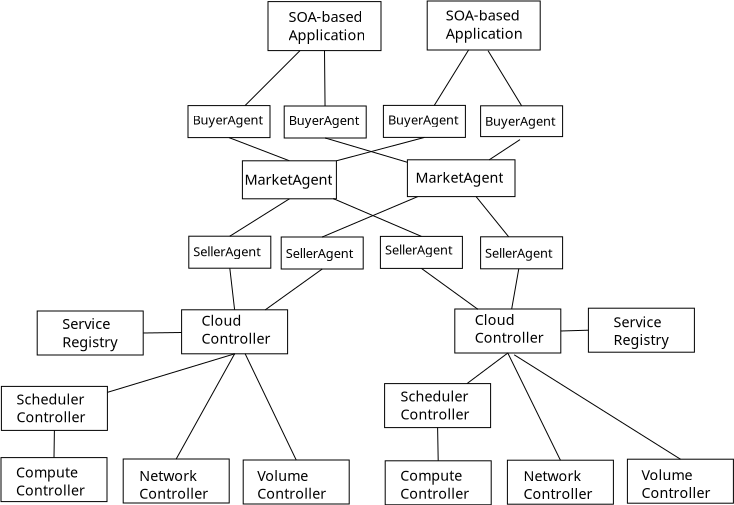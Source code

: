 <?xml version="1.0" encoding="UTF-8"?>
<dia:diagram xmlns:dia="http://www.lysator.liu.se/~alla/dia/">
  <dia:layer name="Background" visible="true" active="true">
    <dia:object type="Standard - Box" version="0" id="O0">
      <dia:attribute name="obj_pos">
        <dia:point val="1.9,24.85"/>
      </dia:attribute>
      <dia:attribute name="obj_bb">
        <dia:rectangle val="1.9,24.85;7.2,27.05"/>
      </dia:attribute>
      <dia:attribute name="elem_corner">
        <dia:point val="1.9,24.85"/>
      </dia:attribute>
      <dia:attribute name="elem_width">
        <dia:real val="5.3"/>
      </dia:attribute>
      <dia:attribute name="elem_height">
        <dia:real val="2.2"/>
      </dia:attribute>
      <dia:attribute name="border_width">
        <dia:real val="0"/>
      </dia:attribute>
      <dia:attribute name="show_background">
        <dia:boolean val="true"/>
      </dia:attribute>
    </dia:object>
    <dia:object type="Standard - Text" version="1" id="O1">
      <dia:attribute name="obj_pos">
        <dia:point val="2.65,25.85"/>
      </dia:attribute>
      <dia:attribute name="obj_bb">
        <dia:rectangle val="2.65,25.188;6.17,26.912"/>
      </dia:attribute>
      <dia:attribute name="text">
        <dia:composite type="text">
          <dia:attribute name="string">
            <dia:string>#Compute
Controller#</dia:string>
          </dia:attribute>
          <dia:attribute name="font">
            <dia:font family="sans" style="0" name="Helvetica"/>
          </dia:attribute>
          <dia:attribute name="height">
            <dia:real val="0.892"/>
          </dia:attribute>
          <dia:attribute name="pos">
            <dia:point val="2.65,25.85"/>
          </dia:attribute>
          <dia:attribute name="color">
            <dia:color val="#000000"/>
          </dia:attribute>
          <dia:attribute name="alignment">
            <dia:enum val="0"/>
          </dia:attribute>
        </dia:composite>
      </dia:attribute>
      <dia:attribute name="valign">
        <dia:enum val="3"/>
      </dia:attribute>
    </dia:object>
    <dia:object type="Standard - Box" version="0" id="O2">
      <dia:attribute name="obj_pos">
        <dia:point val="8.01,24.92"/>
      </dia:attribute>
      <dia:attribute name="obj_bb">
        <dia:rectangle val="8.01,24.92;13.31,27.12"/>
      </dia:attribute>
      <dia:attribute name="elem_corner">
        <dia:point val="8.01,24.92"/>
      </dia:attribute>
      <dia:attribute name="elem_width">
        <dia:real val="5.3"/>
      </dia:attribute>
      <dia:attribute name="elem_height">
        <dia:real val="2.2"/>
      </dia:attribute>
      <dia:attribute name="border_width">
        <dia:real val="0"/>
      </dia:attribute>
      <dia:attribute name="show_background">
        <dia:boolean val="true"/>
      </dia:attribute>
    </dia:object>
    <dia:object type="Standard - Text" version="1" id="O3">
      <dia:attribute name="obj_pos">
        <dia:point val="8.81,26.02"/>
      </dia:attribute>
      <dia:attribute name="obj_bb">
        <dia:rectangle val="8.81,25.358;12.33,27.082"/>
      </dia:attribute>
      <dia:attribute name="text">
        <dia:composite type="text">
          <dia:attribute name="string">
            <dia:string>#Network
Controller#</dia:string>
          </dia:attribute>
          <dia:attribute name="font">
            <dia:font family="sans" style="0" name="Helvetica"/>
          </dia:attribute>
          <dia:attribute name="height">
            <dia:real val="0.892"/>
          </dia:attribute>
          <dia:attribute name="pos">
            <dia:point val="8.81,26.02"/>
          </dia:attribute>
          <dia:attribute name="color">
            <dia:color val="#000000"/>
          </dia:attribute>
          <dia:attribute name="alignment">
            <dia:enum val="0"/>
          </dia:attribute>
        </dia:composite>
      </dia:attribute>
      <dia:attribute name="valign">
        <dia:enum val="3"/>
      </dia:attribute>
    </dia:object>
    <dia:object type="Standard - Box" version="0" id="O4">
      <dia:attribute name="obj_pos">
        <dia:point val="14.01,24.97"/>
      </dia:attribute>
      <dia:attribute name="obj_bb">
        <dia:rectangle val="14.01,24.97;19.31,27.17"/>
      </dia:attribute>
      <dia:attribute name="elem_corner">
        <dia:point val="14.01,24.97"/>
      </dia:attribute>
      <dia:attribute name="elem_width">
        <dia:real val="5.3"/>
      </dia:attribute>
      <dia:attribute name="elem_height">
        <dia:real val="2.2"/>
      </dia:attribute>
      <dia:attribute name="border_width">
        <dia:real val="0"/>
      </dia:attribute>
      <dia:attribute name="show_background">
        <dia:boolean val="true"/>
      </dia:attribute>
    </dia:object>
    <dia:object type="Standard - Text" version="1" id="O5">
      <dia:attribute name="obj_pos">
        <dia:point val="14.71,26.02"/>
      </dia:attribute>
      <dia:attribute name="obj_bb">
        <dia:rectangle val="14.71,25.358;18.23,27.082"/>
      </dia:attribute>
      <dia:attribute name="text">
        <dia:composite type="text">
          <dia:attribute name="string">
            <dia:string>#Volume
Controller#</dia:string>
          </dia:attribute>
          <dia:attribute name="font">
            <dia:font family="sans" style="0" name="Helvetica"/>
          </dia:attribute>
          <dia:attribute name="height">
            <dia:real val="0.892"/>
          </dia:attribute>
          <dia:attribute name="pos">
            <dia:point val="14.71,26.02"/>
          </dia:attribute>
          <dia:attribute name="color">
            <dia:color val="#000000"/>
          </dia:attribute>
          <dia:attribute name="alignment">
            <dia:enum val="0"/>
          </dia:attribute>
        </dia:composite>
      </dia:attribute>
      <dia:attribute name="valign">
        <dia:enum val="3"/>
      </dia:attribute>
    </dia:object>
    <dia:object type="Standard - Box" version="0" id="O6">
      <dia:attribute name="obj_pos">
        <dia:point val="1.92,21.29"/>
      </dia:attribute>
      <dia:attribute name="obj_bb">
        <dia:rectangle val="1.92,21.29;7.22,23.49"/>
      </dia:attribute>
      <dia:attribute name="elem_corner">
        <dia:point val="1.92,21.29"/>
      </dia:attribute>
      <dia:attribute name="elem_width">
        <dia:real val="5.3"/>
      </dia:attribute>
      <dia:attribute name="elem_height">
        <dia:real val="2.2"/>
      </dia:attribute>
      <dia:attribute name="border_width">
        <dia:real val="0"/>
      </dia:attribute>
      <dia:attribute name="show_background">
        <dia:boolean val="true"/>
      </dia:attribute>
    </dia:object>
    <dia:object type="Standard - Text" version="1" id="O7">
      <dia:attribute name="obj_pos">
        <dia:point val="2.67,22.19"/>
      </dia:attribute>
      <dia:attribute name="obj_bb">
        <dia:rectangle val="2.67,21.527;6.25,23.252"/>
      </dia:attribute>
      <dia:attribute name="text">
        <dia:composite type="text">
          <dia:attribute name="string">
            <dia:string>#Scheduler
Controller#</dia:string>
          </dia:attribute>
          <dia:attribute name="font">
            <dia:font family="sans" style="0" name="Helvetica"/>
          </dia:attribute>
          <dia:attribute name="height">
            <dia:real val="0.892"/>
          </dia:attribute>
          <dia:attribute name="pos">
            <dia:point val="2.67,22.19"/>
          </dia:attribute>
          <dia:attribute name="color">
            <dia:color val="#000000"/>
          </dia:attribute>
          <dia:attribute name="alignment">
            <dia:enum val="0"/>
          </dia:attribute>
        </dia:composite>
      </dia:attribute>
      <dia:attribute name="valign">
        <dia:enum val="3"/>
      </dia:attribute>
    </dia:object>
    <dia:object type="Standard - Box" version="0" id="O8">
      <dia:attribute name="obj_pos">
        <dia:point val="10.93,17.46"/>
      </dia:attribute>
      <dia:attribute name="obj_bb">
        <dia:rectangle val="10.93,17.46;16.23,19.66"/>
      </dia:attribute>
      <dia:attribute name="elem_corner">
        <dia:point val="10.93,17.46"/>
      </dia:attribute>
      <dia:attribute name="elem_width">
        <dia:real val="5.3"/>
      </dia:attribute>
      <dia:attribute name="elem_height">
        <dia:real val="2.2"/>
      </dia:attribute>
      <dia:attribute name="border_width">
        <dia:real val="0"/>
      </dia:attribute>
      <dia:attribute name="show_background">
        <dia:boolean val="true"/>
      </dia:attribute>
    </dia:object>
    <dia:object type="Standard - Text" version="1" id="O9">
      <dia:attribute name="obj_pos">
        <dia:point val="11.93,18.26"/>
      </dia:attribute>
      <dia:attribute name="obj_bb">
        <dia:rectangle val="11.93,17.598;15.45,19.322"/>
      </dia:attribute>
      <dia:attribute name="text">
        <dia:composite type="text">
          <dia:attribute name="string">
            <dia:string>#Cloud
Controller#</dia:string>
          </dia:attribute>
          <dia:attribute name="font">
            <dia:font family="sans" style="0" name="Helvetica"/>
          </dia:attribute>
          <dia:attribute name="height">
            <dia:real val="0.892"/>
          </dia:attribute>
          <dia:attribute name="pos">
            <dia:point val="11.93,18.26"/>
          </dia:attribute>
          <dia:attribute name="color">
            <dia:color val="#000000"/>
          </dia:attribute>
          <dia:attribute name="alignment">
            <dia:enum val="0"/>
          </dia:attribute>
        </dia:composite>
      </dia:attribute>
      <dia:attribute name="valign">
        <dia:enum val="3"/>
      </dia:attribute>
    </dia:object>
    <dia:object type="Standard - Line" version="0" id="O10">
      <dia:attribute name="obj_pos">
        <dia:point val="4.57,23.49"/>
      </dia:attribute>
      <dia:attribute name="obj_bb">
        <dia:rectangle val="4.55,23.49;4.57,24.85"/>
      </dia:attribute>
      <dia:attribute name="conn_endpoints">
        <dia:point val="4.57,23.49"/>
        <dia:point val="4.55,24.85"/>
      </dia:attribute>
      <dia:attribute name="numcp">
        <dia:int val="1"/>
      </dia:attribute>
      <dia:attribute name="line_width">
        <dia:real val="0"/>
      </dia:attribute>
      <dia:connections>
        <dia:connection handle="0" to="O6" connection="6"/>
        <dia:connection handle="1" to="O0" connection="1"/>
      </dia:connections>
    </dia:object>
    <dia:object type="Standard - Line" version="0" id="O11">
      <dia:attribute name="obj_pos">
        <dia:point val="7.22,21.587"/>
      </dia:attribute>
      <dia:attribute name="obj_bb">
        <dia:rectangle val="7.22,19.66;13.58,21.587"/>
      </dia:attribute>
      <dia:attribute name="conn_endpoints">
        <dia:point val="7.22,21.587"/>
        <dia:point val="13.58,19.66"/>
      </dia:attribute>
      <dia:attribute name="numcp">
        <dia:int val="1"/>
      </dia:attribute>
      <dia:attribute name="line_width">
        <dia:real val="0"/>
      </dia:attribute>
      <dia:connections>
        <dia:connection handle="0" to="O6" connection="8"/>
        <dia:connection handle="1" to="O8" connection="6"/>
      </dia:connections>
    </dia:object>
    <dia:object type="Standard - Box" version="0" id="O12">
      <dia:attribute name="obj_pos">
        <dia:point val="3.71,17.52"/>
      </dia:attribute>
      <dia:attribute name="obj_bb">
        <dia:rectangle val="3.71,17.52;9.01,19.72"/>
      </dia:attribute>
      <dia:attribute name="elem_corner">
        <dia:point val="3.71,17.52"/>
      </dia:attribute>
      <dia:attribute name="elem_width">
        <dia:real val="5.3"/>
      </dia:attribute>
      <dia:attribute name="elem_height">
        <dia:real val="2.2"/>
      </dia:attribute>
      <dia:attribute name="border_width">
        <dia:real val="0"/>
      </dia:attribute>
      <dia:attribute name="show_background">
        <dia:boolean val="true"/>
      </dia:attribute>
    </dia:object>
    <dia:object type="Standard - Text" version="1" id="O13">
      <dia:attribute name="obj_pos">
        <dia:point val="4.96,18.42"/>
      </dia:attribute>
      <dia:attribute name="obj_bb">
        <dia:rectangle val="4.96,17.745;7.925,19.498"/>
      </dia:attribute>
      <dia:attribute name="text">
        <dia:composite type="text">
          <dia:attribute name="string">
            <dia:string>#Service
Registry#</dia:string>
          </dia:attribute>
          <dia:attribute name="font">
            <dia:font family="sans" style="0" name="Helvetica"/>
          </dia:attribute>
          <dia:attribute name="height">
            <dia:real val="0.906"/>
          </dia:attribute>
          <dia:attribute name="pos">
            <dia:point val="4.96,18.42"/>
          </dia:attribute>
          <dia:attribute name="color">
            <dia:color val="#000000"/>
          </dia:attribute>
          <dia:attribute name="alignment">
            <dia:enum val="0"/>
          </dia:attribute>
        </dia:composite>
      </dia:attribute>
      <dia:attribute name="valign">
        <dia:enum val="3"/>
      </dia:attribute>
    </dia:object>
    <dia:object type="Standard - Line" version="0" id="O14">
      <dia:attribute name="obj_pos">
        <dia:point val="10.66,24.92"/>
      </dia:attribute>
      <dia:attribute name="obj_bb">
        <dia:rectangle val="10.66,19.66;13.58,24.92"/>
      </dia:attribute>
      <dia:attribute name="conn_endpoints">
        <dia:point val="10.66,24.92"/>
        <dia:point val="13.58,19.66"/>
      </dia:attribute>
      <dia:attribute name="numcp">
        <dia:int val="1"/>
      </dia:attribute>
      <dia:attribute name="line_width">
        <dia:real val="0"/>
      </dia:attribute>
      <dia:connections>
        <dia:connection handle="0" to="O2" connection="1"/>
        <dia:connection handle="1" to="O8" connection="6"/>
      </dia:connections>
    </dia:object>
    <dia:object type="Standard - Line" version="0" id="O15">
      <dia:attribute name="obj_pos">
        <dia:point val="16.66,24.97"/>
      </dia:attribute>
      <dia:attribute name="obj_bb">
        <dia:rectangle val="14.108,19.659;16.66,24.97"/>
      </dia:attribute>
      <dia:attribute name="conn_endpoints">
        <dia:point val="16.66,24.97"/>
        <dia:point val="14.108,19.659"/>
      </dia:attribute>
      <dia:attribute name="numcp">
        <dia:int val="1"/>
      </dia:attribute>
      <dia:attribute name="line_width">
        <dia:real val="0"/>
      </dia:attribute>
      <dia:connections>
        <dia:connection handle="0" to="O4" connection="1"/>
        <dia:connection handle="1" to="O8" connection="8"/>
      </dia:connections>
    </dia:object>
    <dia:object type="Standard - Box" version="0" id="O16">
      <dia:attribute name="obj_pos">
        <dia:point val="21.11,25.01"/>
      </dia:attribute>
      <dia:attribute name="obj_bb">
        <dia:rectangle val="21.11,25.01;26.41,27.21"/>
      </dia:attribute>
      <dia:attribute name="elem_corner">
        <dia:point val="21.11,25.01"/>
      </dia:attribute>
      <dia:attribute name="elem_width">
        <dia:real val="5.3"/>
      </dia:attribute>
      <dia:attribute name="elem_height">
        <dia:real val="2.2"/>
      </dia:attribute>
      <dia:attribute name="border_width">
        <dia:real val="0"/>
      </dia:attribute>
      <dia:attribute name="show_background">
        <dia:boolean val="true"/>
      </dia:attribute>
    </dia:object>
    <dia:object type="Standard - Text" version="1" id="O17">
      <dia:attribute name="obj_pos">
        <dia:point val="21.86,26.01"/>
      </dia:attribute>
      <dia:attribute name="obj_bb">
        <dia:rectangle val="21.86,25.348;25.38,27.072"/>
      </dia:attribute>
      <dia:attribute name="text">
        <dia:composite type="text">
          <dia:attribute name="string">
            <dia:string>#Compute
Controller#</dia:string>
          </dia:attribute>
          <dia:attribute name="font">
            <dia:font family="sans" style="0" name="Helvetica"/>
          </dia:attribute>
          <dia:attribute name="height">
            <dia:real val="0.892"/>
          </dia:attribute>
          <dia:attribute name="pos">
            <dia:point val="21.86,26.01"/>
          </dia:attribute>
          <dia:attribute name="color">
            <dia:color val="#000000"/>
          </dia:attribute>
          <dia:attribute name="alignment">
            <dia:enum val="0"/>
          </dia:attribute>
        </dia:composite>
      </dia:attribute>
      <dia:attribute name="valign">
        <dia:enum val="3"/>
      </dia:attribute>
    </dia:object>
    <dia:object type="Standard - Box" version="0" id="O18">
      <dia:attribute name="obj_pos">
        <dia:point val="27.22,24.98"/>
      </dia:attribute>
      <dia:attribute name="obj_bb">
        <dia:rectangle val="27.22,24.98;32.52,27.18"/>
      </dia:attribute>
      <dia:attribute name="elem_corner">
        <dia:point val="27.22,24.98"/>
      </dia:attribute>
      <dia:attribute name="elem_width">
        <dia:real val="5.3"/>
      </dia:attribute>
      <dia:attribute name="elem_height">
        <dia:real val="2.2"/>
      </dia:attribute>
      <dia:attribute name="border_width">
        <dia:real val="0"/>
      </dia:attribute>
      <dia:attribute name="show_background">
        <dia:boolean val="true"/>
      </dia:attribute>
    </dia:object>
    <dia:object type="Standard - Text" version="1" id="O19">
      <dia:attribute name="obj_pos">
        <dia:point val="28.02,26.03"/>
      </dia:attribute>
      <dia:attribute name="obj_bb">
        <dia:rectangle val="28.02,25.367;31.54,27.092"/>
      </dia:attribute>
      <dia:attribute name="text">
        <dia:composite type="text">
          <dia:attribute name="string">
            <dia:string>#Network
Controller#</dia:string>
          </dia:attribute>
          <dia:attribute name="font">
            <dia:font family="sans" style="0" name="Helvetica"/>
          </dia:attribute>
          <dia:attribute name="height">
            <dia:real val="0.892"/>
          </dia:attribute>
          <dia:attribute name="pos">
            <dia:point val="28.02,26.03"/>
          </dia:attribute>
          <dia:attribute name="color">
            <dia:color val="#000000"/>
          </dia:attribute>
          <dia:attribute name="alignment">
            <dia:enum val="0"/>
          </dia:attribute>
        </dia:composite>
      </dia:attribute>
      <dia:attribute name="valign">
        <dia:enum val="3"/>
      </dia:attribute>
    </dia:object>
    <dia:object type="Standard - Box" version="0" id="O20">
      <dia:attribute name="obj_pos">
        <dia:point val="33.22,24.93"/>
      </dia:attribute>
      <dia:attribute name="obj_bb">
        <dia:rectangle val="33.22,24.93;38.52,27.13"/>
      </dia:attribute>
      <dia:attribute name="elem_corner">
        <dia:point val="33.22,24.93"/>
      </dia:attribute>
      <dia:attribute name="elem_width">
        <dia:real val="5.3"/>
      </dia:attribute>
      <dia:attribute name="elem_height">
        <dia:real val="2.2"/>
      </dia:attribute>
      <dia:attribute name="border_width">
        <dia:real val="0"/>
      </dia:attribute>
      <dia:attribute name="show_background">
        <dia:boolean val="true"/>
      </dia:attribute>
    </dia:object>
    <dia:object type="Standard - Text" version="1" id="O21">
      <dia:attribute name="obj_pos">
        <dia:point val="33.92,25.98"/>
      </dia:attribute>
      <dia:attribute name="obj_bb">
        <dia:rectangle val="33.92,25.317;37.44,27.042"/>
      </dia:attribute>
      <dia:attribute name="text">
        <dia:composite type="text">
          <dia:attribute name="string">
            <dia:string>#Volume
Controller#</dia:string>
          </dia:attribute>
          <dia:attribute name="font">
            <dia:font family="sans" style="0" name="Helvetica"/>
          </dia:attribute>
          <dia:attribute name="height">
            <dia:real val="0.892"/>
          </dia:attribute>
          <dia:attribute name="pos">
            <dia:point val="33.92,25.98"/>
          </dia:attribute>
          <dia:attribute name="color">
            <dia:color val="#000000"/>
          </dia:attribute>
          <dia:attribute name="alignment">
            <dia:enum val="0"/>
          </dia:attribute>
        </dia:composite>
      </dia:attribute>
      <dia:attribute name="valign">
        <dia:enum val="3"/>
      </dia:attribute>
    </dia:object>
    <dia:object type="Standard - Box" version="0" id="O22">
      <dia:attribute name="obj_pos">
        <dia:point val="21.08,21.15"/>
      </dia:attribute>
      <dia:attribute name="obj_bb">
        <dia:rectangle val="21.08,21.15;26.38,23.35"/>
      </dia:attribute>
      <dia:attribute name="elem_corner">
        <dia:point val="21.08,21.15"/>
      </dia:attribute>
      <dia:attribute name="elem_width">
        <dia:real val="5.3"/>
      </dia:attribute>
      <dia:attribute name="elem_height">
        <dia:real val="2.2"/>
      </dia:attribute>
      <dia:attribute name="border_width">
        <dia:real val="0"/>
      </dia:attribute>
      <dia:attribute name="show_background">
        <dia:boolean val="true"/>
      </dia:attribute>
    </dia:object>
    <dia:object type="Standard - Text" version="1" id="O23">
      <dia:attribute name="obj_pos">
        <dia:point val="21.88,22.05"/>
      </dia:attribute>
      <dia:attribute name="obj_bb">
        <dia:rectangle val="21.88,21.387;25.46,23.112"/>
      </dia:attribute>
      <dia:attribute name="text">
        <dia:composite type="text">
          <dia:attribute name="string">
            <dia:string>#Scheduler
Controller#</dia:string>
          </dia:attribute>
          <dia:attribute name="font">
            <dia:font family="sans" style="0" name="Helvetica"/>
          </dia:attribute>
          <dia:attribute name="height">
            <dia:real val="0.892"/>
          </dia:attribute>
          <dia:attribute name="pos">
            <dia:point val="21.88,22.05"/>
          </dia:attribute>
          <dia:attribute name="color">
            <dia:color val="#000000"/>
          </dia:attribute>
          <dia:attribute name="alignment">
            <dia:enum val="0"/>
          </dia:attribute>
        </dia:composite>
      </dia:attribute>
      <dia:attribute name="valign">
        <dia:enum val="3"/>
      </dia:attribute>
    </dia:object>
    <dia:object type="Standard - Box" version="0" id="O24">
      <dia:attribute name="obj_pos">
        <dia:point val="24.59,17.42"/>
      </dia:attribute>
      <dia:attribute name="obj_bb">
        <dia:rectangle val="24.59,17.42;29.89,19.62"/>
      </dia:attribute>
      <dia:attribute name="elem_corner">
        <dia:point val="24.59,17.42"/>
      </dia:attribute>
      <dia:attribute name="elem_width">
        <dia:real val="5.3"/>
      </dia:attribute>
      <dia:attribute name="elem_height">
        <dia:real val="2.2"/>
      </dia:attribute>
      <dia:attribute name="border_width">
        <dia:real val="0"/>
      </dia:attribute>
      <dia:attribute name="show_background">
        <dia:boolean val="true"/>
      </dia:attribute>
    </dia:object>
    <dia:object type="Standard - Text" version="1" id="O25">
      <dia:attribute name="obj_pos">
        <dia:point val="25.59,18.22"/>
      </dia:attribute>
      <dia:attribute name="obj_bb">
        <dia:rectangle val="25.59,17.558;29.11,19.282"/>
      </dia:attribute>
      <dia:attribute name="text">
        <dia:composite type="text">
          <dia:attribute name="string">
            <dia:string>#Cloud
Controller#</dia:string>
          </dia:attribute>
          <dia:attribute name="font">
            <dia:font family="sans" style="0" name="Helvetica"/>
          </dia:attribute>
          <dia:attribute name="height">
            <dia:real val="0.892"/>
          </dia:attribute>
          <dia:attribute name="pos">
            <dia:point val="25.59,18.22"/>
          </dia:attribute>
          <dia:attribute name="color">
            <dia:color val="#000000"/>
          </dia:attribute>
          <dia:attribute name="alignment">
            <dia:enum val="0"/>
          </dia:attribute>
        </dia:composite>
      </dia:attribute>
      <dia:attribute name="valign">
        <dia:enum val="3"/>
      </dia:attribute>
    </dia:object>
    <dia:object type="Standard - Line" version="0" id="O26">
      <dia:attribute name="obj_pos">
        <dia:point val="23.73,23.35"/>
      </dia:attribute>
      <dia:attribute name="obj_bb">
        <dia:rectangle val="23.73,23.35;23.76,25.01"/>
      </dia:attribute>
      <dia:attribute name="conn_endpoints">
        <dia:point val="23.73,23.35"/>
        <dia:point val="23.76,25.01"/>
      </dia:attribute>
      <dia:attribute name="numcp">
        <dia:int val="1"/>
      </dia:attribute>
      <dia:attribute name="line_width">
        <dia:real val="0"/>
      </dia:attribute>
      <dia:connections>
        <dia:connection handle="0" to="O22" connection="6"/>
        <dia:connection handle="1" to="O16" connection="1"/>
      </dia:connections>
    </dia:object>
    <dia:object type="Standard - Line" version="0" id="O27">
      <dia:attribute name="obj_pos">
        <dia:point val="25.198,21.15"/>
      </dia:attribute>
      <dia:attribute name="obj_bb">
        <dia:rectangle val="25.198,19.62;27.24,21.15"/>
      </dia:attribute>
      <dia:attribute name="conn_endpoints">
        <dia:point val="25.198,21.15"/>
        <dia:point val="27.24,19.62"/>
      </dia:attribute>
      <dia:attribute name="numcp">
        <dia:int val="1"/>
      </dia:attribute>
      <dia:attribute name="line_width">
        <dia:real val="0"/>
      </dia:attribute>
      <dia:connections>
        <dia:connection handle="0" to="O22" connection="8"/>
        <dia:connection handle="1" to="O24" connection="6"/>
      </dia:connections>
    </dia:object>
    <dia:object type="Standard - Box" version="0" id="O28">
      <dia:attribute name="obj_pos">
        <dia:point val="31.27,17.38"/>
      </dia:attribute>
      <dia:attribute name="obj_bb">
        <dia:rectangle val="31.27,17.38;36.57,19.58"/>
      </dia:attribute>
      <dia:attribute name="elem_corner">
        <dia:point val="31.27,17.38"/>
      </dia:attribute>
      <dia:attribute name="elem_width">
        <dia:real val="5.3"/>
      </dia:attribute>
      <dia:attribute name="elem_height">
        <dia:real val="2.2"/>
      </dia:attribute>
      <dia:attribute name="border_width">
        <dia:real val="0"/>
      </dia:attribute>
      <dia:attribute name="show_background">
        <dia:boolean val="true"/>
      </dia:attribute>
    </dia:object>
    <dia:object type="Standard - Text" version="1" id="O29">
      <dia:attribute name="obj_pos">
        <dia:point val="32.52,18.33"/>
      </dia:attribute>
      <dia:attribute name="obj_bb">
        <dia:rectangle val="32.52,17.668;35.445,19.392"/>
      </dia:attribute>
      <dia:attribute name="text">
        <dia:composite type="text">
          <dia:attribute name="string">
            <dia:string>#Service
Registry#</dia:string>
          </dia:attribute>
          <dia:attribute name="font">
            <dia:font family="sans" style="0" name="Helvetica"/>
          </dia:attribute>
          <dia:attribute name="height">
            <dia:real val="0.892"/>
          </dia:attribute>
          <dia:attribute name="pos">
            <dia:point val="32.52,18.33"/>
          </dia:attribute>
          <dia:attribute name="color">
            <dia:color val="#000000"/>
          </dia:attribute>
          <dia:attribute name="alignment">
            <dia:enum val="0"/>
          </dia:attribute>
        </dia:composite>
      </dia:attribute>
      <dia:attribute name="valign">
        <dia:enum val="3"/>
      </dia:attribute>
    </dia:object>
    <dia:object type="Standard - Line" version="0" id="O30">
      <dia:attribute name="obj_pos">
        <dia:point val="29.87,24.98"/>
      </dia:attribute>
      <dia:attribute name="obj_bb">
        <dia:rectangle val="27.24,19.62;29.87,24.98"/>
      </dia:attribute>
      <dia:attribute name="conn_endpoints">
        <dia:point val="29.87,24.98"/>
        <dia:point val="27.24,19.62"/>
      </dia:attribute>
      <dia:attribute name="numcp">
        <dia:int val="1"/>
      </dia:attribute>
      <dia:attribute name="line_width">
        <dia:real val="0"/>
      </dia:attribute>
      <dia:connections>
        <dia:connection handle="0" to="O18" connection="1"/>
        <dia:connection handle="1" to="O24" connection="6"/>
      </dia:connections>
    </dia:object>
    <dia:object type="Standard - Line" version="0" id="O31">
      <dia:attribute name="obj_pos">
        <dia:point val="35.87,24.93"/>
      </dia:attribute>
      <dia:attribute name="obj_bb">
        <dia:rectangle val="27.56,19.71;35.87,24.93"/>
      </dia:attribute>
      <dia:attribute name="conn_endpoints">
        <dia:point val="35.87,24.93"/>
        <dia:point val="27.56,19.71"/>
      </dia:attribute>
      <dia:attribute name="numcp">
        <dia:int val="1"/>
      </dia:attribute>
      <dia:attribute name="line_width">
        <dia:real val="0"/>
      </dia:attribute>
      <dia:connections>
        <dia:connection handle="0" to="O20" connection="1"/>
      </dia:connections>
    </dia:object>
    <dia:object type="Standard - Line" version="0" id="O32">
      <dia:attribute name="obj_pos">
        <dia:point val="29.89,18.52"/>
      </dia:attribute>
      <dia:attribute name="obj_bb">
        <dia:rectangle val="29.89,18.48;31.27,18.52"/>
      </dia:attribute>
      <dia:attribute name="conn_endpoints">
        <dia:point val="29.89,18.52"/>
        <dia:point val="31.27,18.48"/>
      </dia:attribute>
      <dia:attribute name="numcp">
        <dia:int val="1"/>
      </dia:attribute>
      <dia:attribute name="line_width">
        <dia:real val="0"/>
      </dia:attribute>
      <dia:connections>
        <dia:connection handle="0" to="O24" connection="4"/>
        <dia:connection handle="1" to="O28" connection="3"/>
      </dia:connections>
    </dia:object>
    <dia:object type="Standard - Text" version="1" id="O33">
      <dia:attribute name="obj_pos">
        <dia:point val="20.475,11.175"/>
      </dia:attribute>
      <dia:attribute name="obj_bb">
        <dia:rectangle val="20.475,10.58;20.475,11.328"/>
      </dia:attribute>
      <dia:attribute name="text">
        <dia:composite type="text">
          <dia:attribute name="string">
            <dia:string>##</dia:string>
          </dia:attribute>
          <dia:attribute name="font">
            <dia:font family="sans" style="0" name="Helvetica"/>
          </dia:attribute>
          <dia:attribute name="height">
            <dia:real val="0.8"/>
          </dia:attribute>
          <dia:attribute name="pos">
            <dia:point val="20.475,11.175"/>
          </dia:attribute>
          <dia:attribute name="color">
            <dia:color val="#000000"/>
          </dia:attribute>
          <dia:attribute name="alignment">
            <dia:enum val="0"/>
          </dia:attribute>
        </dia:composite>
      </dia:attribute>
      <dia:attribute name="valign">
        <dia:enum val="3"/>
      </dia:attribute>
    </dia:object>
    <dia:object type="Standard - Box" version="0" id="O34">
      <dia:attribute name="obj_pos">
        <dia:point val="11.25,7.25"/>
      </dia:attribute>
      <dia:attribute name="obj_bb">
        <dia:rectangle val="11.25,7.25;15.35,8.85"/>
      </dia:attribute>
      <dia:attribute name="elem_corner">
        <dia:point val="11.25,7.25"/>
      </dia:attribute>
      <dia:attribute name="elem_width">
        <dia:real val="4.1"/>
      </dia:attribute>
      <dia:attribute name="elem_height">
        <dia:real val="1.6"/>
      </dia:attribute>
      <dia:attribute name="border_width">
        <dia:real val="0"/>
      </dia:attribute>
      <dia:attribute name="show_background">
        <dia:boolean val="true"/>
      </dia:attribute>
    </dia:object>
    <dia:object type="Standard - Text" version="1" id="O35">
      <dia:attribute name="obj_pos">
        <dia:point val="18.75,7.65"/>
      </dia:attribute>
      <dia:attribute name="obj_bb">
        <dia:rectangle val="18.75,7.055;18.75,7.803"/>
      </dia:attribute>
      <dia:attribute name="text">
        <dia:composite type="text">
          <dia:attribute name="string">
            <dia:string>##</dia:string>
          </dia:attribute>
          <dia:attribute name="font">
            <dia:font family="sans" style="0" name="Helvetica"/>
          </dia:attribute>
          <dia:attribute name="height">
            <dia:real val="0.8"/>
          </dia:attribute>
          <dia:attribute name="pos">
            <dia:point val="18.75,7.65"/>
          </dia:attribute>
          <dia:attribute name="color">
            <dia:color val="#000000"/>
          </dia:attribute>
          <dia:attribute name="alignment">
            <dia:enum val="0"/>
          </dia:attribute>
        </dia:composite>
      </dia:attribute>
      <dia:attribute name="valign">
        <dia:enum val="3"/>
      </dia:attribute>
    </dia:object>
    <dia:object type="Standard - Text" version="1" id="O36">
      <dia:attribute name="obj_pos">
        <dia:point val="11.475,8.2"/>
      </dia:attribute>
      <dia:attribute name="obj_bb">
        <dia:rectangle val="11.475,7.605;15.252,8.352"/>
      </dia:attribute>
      <dia:attribute name="text">
        <dia:composite type="text">
          <dia:attribute name="string">
            <dia:string>#BuyerAgent#</dia:string>
          </dia:attribute>
          <dia:attribute name="font">
            <dia:font family="sans" style="0" name="Helvetica"/>
          </dia:attribute>
          <dia:attribute name="height">
            <dia:real val="0.8"/>
          </dia:attribute>
          <dia:attribute name="pos">
            <dia:point val="11.475,8.2"/>
          </dia:attribute>
          <dia:attribute name="color">
            <dia:color val="#000000"/>
          </dia:attribute>
          <dia:attribute name="alignment">
            <dia:enum val="0"/>
          </dia:attribute>
        </dia:composite>
      </dia:attribute>
      <dia:attribute name="valign">
        <dia:enum val="3"/>
      </dia:attribute>
    </dia:object>
    <dia:object type="Standard - Box" version="0" id="O37">
      <dia:attribute name="obj_pos">
        <dia:point val="16.06,7.27"/>
      </dia:attribute>
      <dia:attribute name="obj_bb">
        <dia:rectangle val="16.06,7.27;20.16,8.87"/>
      </dia:attribute>
      <dia:attribute name="elem_corner">
        <dia:point val="16.06,7.27"/>
      </dia:attribute>
      <dia:attribute name="elem_width">
        <dia:real val="4.1"/>
      </dia:attribute>
      <dia:attribute name="elem_height">
        <dia:real val="1.6"/>
      </dia:attribute>
      <dia:attribute name="border_width">
        <dia:real val="0"/>
      </dia:attribute>
      <dia:attribute name="show_background">
        <dia:boolean val="true"/>
      </dia:attribute>
    </dia:object>
    <dia:object type="Standard - Text" version="1" id="O38">
      <dia:attribute name="obj_pos">
        <dia:point val="16.285,8.22"/>
      </dia:attribute>
      <dia:attribute name="obj_bb">
        <dia:rectangle val="16.285,7.625;20.062,8.373"/>
      </dia:attribute>
      <dia:attribute name="text">
        <dia:composite type="text">
          <dia:attribute name="string">
            <dia:string>#BuyerAgent#</dia:string>
          </dia:attribute>
          <dia:attribute name="font">
            <dia:font family="sans" style="0" name="Helvetica"/>
          </dia:attribute>
          <dia:attribute name="height">
            <dia:real val="0.8"/>
          </dia:attribute>
          <dia:attribute name="pos">
            <dia:point val="16.285,8.22"/>
          </dia:attribute>
          <dia:attribute name="color">
            <dia:color val="#000000"/>
          </dia:attribute>
          <dia:attribute name="alignment">
            <dia:enum val="0"/>
          </dia:attribute>
        </dia:composite>
      </dia:attribute>
      <dia:attribute name="valign">
        <dia:enum val="3"/>
      </dia:attribute>
    </dia:object>
    <dia:object type="Standard - Box" version="0" id="O39">
      <dia:attribute name="obj_pos">
        <dia:point val="21.02,7.24"/>
      </dia:attribute>
      <dia:attribute name="obj_bb">
        <dia:rectangle val="21.02,7.24;25.12,8.84"/>
      </dia:attribute>
      <dia:attribute name="elem_corner">
        <dia:point val="21.02,7.24"/>
      </dia:attribute>
      <dia:attribute name="elem_width">
        <dia:real val="4.1"/>
      </dia:attribute>
      <dia:attribute name="elem_height">
        <dia:real val="1.6"/>
      </dia:attribute>
      <dia:attribute name="border_width">
        <dia:real val="0"/>
      </dia:attribute>
      <dia:attribute name="show_background">
        <dia:boolean val="true"/>
      </dia:attribute>
    </dia:object>
    <dia:object type="Standard - Text" version="1" id="O40">
      <dia:attribute name="obj_pos">
        <dia:point val="21.245,8.19"/>
      </dia:attribute>
      <dia:attribute name="obj_bb">
        <dia:rectangle val="21.245,7.595;25.023,8.342"/>
      </dia:attribute>
      <dia:attribute name="text">
        <dia:composite type="text">
          <dia:attribute name="string">
            <dia:string>#BuyerAgent#</dia:string>
          </dia:attribute>
          <dia:attribute name="font">
            <dia:font family="sans" style="0" name="Helvetica"/>
          </dia:attribute>
          <dia:attribute name="height">
            <dia:real val="0.8"/>
          </dia:attribute>
          <dia:attribute name="pos">
            <dia:point val="21.245,8.19"/>
          </dia:attribute>
          <dia:attribute name="color">
            <dia:color val="#000000"/>
          </dia:attribute>
          <dia:attribute name="alignment">
            <dia:enum val="0"/>
          </dia:attribute>
        </dia:composite>
      </dia:attribute>
      <dia:attribute name="valign">
        <dia:enum val="3"/>
      </dia:attribute>
    </dia:object>
    <dia:object type="Standard - Box" version="0" id="O41">
      <dia:attribute name="obj_pos">
        <dia:point val="25.88,7.26"/>
      </dia:attribute>
      <dia:attribute name="obj_bb">
        <dia:rectangle val="25.88,7.26;29.98,8.8"/>
      </dia:attribute>
      <dia:attribute name="elem_corner">
        <dia:point val="25.88,7.26"/>
      </dia:attribute>
      <dia:attribute name="elem_width">
        <dia:real val="4.1"/>
      </dia:attribute>
      <dia:attribute name="elem_height">
        <dia:real val="1.54"/>
      </dia:attribute>
      <dia:attribute name="border_width">
        <dia:real val="0"/>
      </dia:attribute>
      <dia:attribute name="show_background">
        <dia:boolean val="true"/>
      </dia:attribute>
    </dia:object>
    <dia:object type="Standard - Text" version="1" id="O42">
      <dia:attribute name="obj_pos">
        <dia:point val="26.105,8.26"/>
      </dia:attribute>
      <dia:attribute name="obj_bb">
        <dia:rectangle val="26.105,7.665;29.883,8.412"/>
      </dia:attribute>
      <dia:attribute name="text">
        <dia:composite type="text">
          <dia:attribute name="string">
            <dia:string>#BuyerAgent#</dia:string>
          </dia:attribute>
          <dia:attribute name="font">
            <dia:font family="sans" style="0" name="Helvetica"/>
          </dia:attribute>
          <dia:attribute name="height">
            <dia:real val="0.8"/>
          </dia:attribute>
          <dia:attribute name="pos">
            <dia:point val="26.105,8.26"/>
          </dia:attribute>
          <dia:attribute name="color">
            <dia:color val="#000000"/>
          </dia:attribute>
          <dia:attribute name="alignment">
            <dia:enum val="0"/>
          </dia:attribute>
        </dia:composite>
      </dia:attribute>
      <dia:attribute name="valign">
        <dia:enum val="3"/>
      </dia:attribute>
    </dia:object>
    <dia:object type="Standard - Box" version="0" id="O43">
      <dia:attribute name="obj_pos">
        <dia:point val="11.29,13.78"/>
      </dia:attribute>
      <dia:attribute name="obj_bb">
        <dia:rectangle val="11.29,13.78;15.39,15.38"/>
      </dia:attribute>
      <dia:attribute name="elem_corner">
        <dia:point val="11.29,13.78"/>
      </dia:attribute>
      <dia:attribute name="elem_width">
        <dia:real val="4.1"/>
      </dia:attribute>
      <dia:attribute name="elem_height">
        <dia:real val="1.6"/>
      </dia:attribute>
      <dia:attribute name="border_width">
        <dia:real val="0"/>
      </dia:attribute>
      <dia:attribute name="show_background">
        <dia:boolean val="true"/>
      </dia:attribute>
    </dia:object>
    <dia:object type="Standard - Text" version="1" id="O44">
      <dia:attribute name="obj_pos">
        <dia:point val="11.515,14.78"/>
      </dia:attribute>
      <dia:attribute name="obj_bb">
        <dia:rectangle val="11.515,14.185;15.223,14.932"/>
      </dia:attribute>
      <dia:attribute name="text">
        <dia:composite type="text">
          <dia:attribute name="string">
            <dia:string>#SellerAgent#</dia:string>
          </dia:attribute>
          <dia:attribute name="font">
            <dia:font family="sans" style="0" name="Helvetica"/>
          </dia:attribute>
          <dia:attribute name="height">
            <dia:real val="0.8"/>
          </dia:attribute>
          <dia:attribute name="pos">
            <dia:point val="11.515,14.78"/>
          </dia:attribute>
          <dia:attribute name="color">
            <dia:color val="#000000"/>
          </dia:attribute>
          <dia:attribute name="alignment">
            <dia:enum val="0"/>
          </dia:attribute>
        </dia:composite>
      </dia:attribute>
      <dia:attribute name="valign">
        <dia:enum val="3"/>
      </dia:attribute>
    </dia:object>
    <dia:object type="Standard - Box" version="0" id="O45">
      <dia:attribute name="obj_pos">
        <dia:point val="15.91,13.82"/>
      </dia:attribute>
      <dia:attribute name="obj_bb">
        <dia:rectangle val="15.91,13.82;20.01,15.42"/>
      </dia:attribute>
      <dia:attribute name="elem_corner">
        <dia:point val="15.91,13.82"/>
      </dia:attribute>
      <dia:attribute name="elem_width">
        <dia:real val="4.1"/>
      </dia:attribute>
      <dia:attribute name="elem_height">
        <dia:real val="1.6"/>
      </dia:attribute>
      <dia:attribute name="border_width">
        <dia:real val="0"/>
      </dia:attribute>
      <dia:attribute name="show_background">
        <dia:boolean val="true"/>
      </dia:attribute>
    </dia:object>
    <dia:object type="Standard - Text" version="1" id="O46">
      <dia:attribute name="obj_pos">
        <dia:point val="16.135,14.87"/>
      </dia:attribute>
      <dia:attribute name="obj_bb">
        <dia:rectangle val="16.135,14.275;19.843,15.023"/>
      </dia:attribute>
      <dia:attribute name="text">
        <dia:composite type="text">
          <dia:attribute name="string">
            <dia:string>#SellerAgent#</dia:string>
          </dia:attribute>
          <dia:attribute name="font">
            <dia:font family="sans" style="0" name="Helvetica"/>
          </dia:attribute>
          <dia:attribute name="height">
            <dia:real val="0.8"/>
          </dia:attribute>
          <dia:attribute name="pos">
            <dia:point val="16.135,14.87"/>
          </dia:attribute>
          <dia:attribute name="color">
            <dia:color val="#000000"/>
          </dia:attribute>
          <dia:attribute name="alignment">
            <dia:enum val="0"/>
          </dia:attribute>
        </dia:composite>
      </dia:attribute>
      <dia:attribute name="valign">
        <dia:enum val="3"/>
      </dia:attribute>
    </dia:object>
    <dia:object type="Standard - Box" version="0" id="O47">
      <dia:attribute name="obj_pos">
        <dia:point val="20.87,13.79"/>
      </dia:attribute>
      <dia:attribute name="obj_bb">
        <dia:rectangle val="20.87,13.79;24.97,15.39"/>
      </dia:attribute>
      <dia:attribute name="elem_corner">
        <dia:point val="20.87,13.79"/>
      </dia:attribute>
      <dia:attribute name="elem_width">
        <dia:real val="4.1"/>
      </dia:attribute>
      <dia:attribute name="elem_height">
        <dia:real val="1.6"/>
      </dia:attribute>
      <dia:attribute name="border_width">
        <dia:real val="0"/>
      </dia:attribute>
      <dia:attribute name="show_background">
        <dia:boolean val="true"/>
      </dia:attribute>
    </dia:object>
    <dia:object type="Standard - Text" version="1" id="O48">
      <dia:attribute name="obj_pos">
        <dia:point val="21.095,14.69"/>
      </dia:attribute>
      <dia:attribute name="obj_bb">
        <dia:rectangle val="21.095,14.095;24.802,14.842"/>
      </dia:attribute>
      <dia:attribute name="text">
        <dia:composite type="text">
          <dia:attribute name="string">
            <dia:string>#SellerAgent#</dia:string>
          </dia:attribute>
          <dia:attribute name="font">
            <dia:font family="sans" style="0" name="Helvetica"/>
          </dia:attribute>
          <dia:attribute name="height">
            <dia:real val="0.8"/>
          </dia:attribute>
          <dia:attribute name="pos">
            <dia:point val="21.095,14.69"/>
          </dia:attribute>
          <dia:attribute name="color">
            <dia:color val="#000000"/>
          </dia:attribute>
          <dia:attribute name="alignment">
            <dia:enum val="0"/>
          </dia:attribute>
        </dia:composite>
      </dia:attribute>
      <dia:attribute name="valign">
        <dia:enum val="3"/>
      </dia:attribute>
    </dia:object>
    <dia:object type="Standard - Box" version="0" id="O49">
      <dia:attribute name="obj_pos">
        <dia:point val="25.88,13.81"/>
      </dia:attribute>
      <dia:attribute name="obj_bb">
        <dia:rectangle val="25.88,13.81;29.98,15.41"/>
      </dia:attribute>
      <dia:attribute name="elem_corner">
        <dia:point val="25.88,13.81"/>
      </dia:attribute>
      <dia:attribute name="elem_width">
        <dia:real val="4.1"/>
      </dia:attribute>
      <dia:attribute name="elem_height">
        <dia:real val="1.6"/>
      </dia:attribute>
      <dia:attribute name="border_width">
        <dia:real val="0"/>
      </dia:attribute>
      <dia:attribute name="show_background">
        <dia:boolean val="true"/>
      </dia:attribute>
    </dia:object>
    <dia:object type="Standard - Text" version="1" id="O50">
      <dia:attribute name="obj_pos">
        <dia:point val="26.105,14.86"/>
      </dia:attribute>
      <dia:attribute name="obj_bb">
        <dia:rectangle val="26.105,14.265;29.812,15.012"/>
      </dia:attribute>
      <dia:attribute name="text">
        <dia:composite type="text">
          <dia:attribute name="string">
            <dia:string>#SellerAgent#</dia:string>
          </dia:attribute>
          <dia:attribute name="font">
            <dia:font family="sans" style="0" name="Helvetica"/>
          </dia:attribute>
          <dia:attribute name="height">
            <dia:real val="0.8"/>
          </dia:attribute>
          <dia:attribute name="pos">
            <dia:point val="26.105,14.86"/>
          </dia:attribute>
          <dia:attribute name="color">
            <dia:color val="#000000"/>
          </dia:attribute>
          <dia:attribute name="alignment">
            <dia:enum val="0"/>
          </dia:attribute>
        </dia:composite>
      </dia:attribute>
      <dia:attribute name="valign">
        <dia:enum val="3"/>
      </dia:attribute>
    </dia:object>
    <dia:object type="Standard - Line" version="0" id="O51">
      <dia:attribute name="obj_pos">
        <dia:point val="13.34,15.38"/>
      </dia:attribute>
      <dia:attribute name="obj_bb">
        <dia:rectangle val="13.34,15.38;13.58,17.46"/>
      </dia:attribute>
      <dia:attribute name="conn_endpoints">
        <dia:point val="13.34,15.38"/>
        <dia:point val="13.58,17.46"/>
      </dia:attribute>
      <dia:attribute name="numcp">
        <dia:int val="1"/>
      </dia:attribute>
      <dia:attribute name="line_width">
        <dia:real val="0"/>
      </dia:attribute>
      <dia:connections>
        <dia:connection handle="0" to="O43" connection="6"/>
        <dia:connection handle="1" to="O8" connection="1"/>
      </dia:connections>
    </dia:object>
    <dia:object type="Standard - Line" version="0" id="O52">
      <dia:attribute name="obj_pos">
        <dia:point val="17.96,15.42"/>
      </dia:attribute>
      <dia:attribute name="obj_bb">
        <dia:rectangle val="15.113,15.42;17.96,17.461"/>
      </dia:attribute>
      <dia:attribute name="conn_endpoints">
        <dia:point val="17.96,15.42"/>
        <dia:point val="15.113,17.461"/>
      </dia:attribute>
      <dia:attribute name="numcp">
        <dia:int val="1"/>
      </dia:attribute>
      <dia:attribute name="line_width">
        <dia:real val="0"/>
      </dia:attribute>
      <dia:connections>
        <dia:connection handle="0" to="O45" connection="6"/>
        <dia:connection handle="1" to="O8" connection="8"/>
      </dia:connections>
    </dia:object>
    <dia:object type="Standard - Line" version="0" id="O53">
      <dia:attribute name="obj_pos">
        <dia:point val="22.92,15.39"/>
      </dia:attribute>
      <dia:attribute name="obj_bb">
        <dia:rectangle val="22.92,15.39;25.738,17.432"/>
      </dia:attribute>
      <dia:attribute name="conn_endpoints">
        <dia:point val="22.92,15.39"/>
        <dia:point val="25.738,17.432"/>
      </dia:attribute>
      <dia:attribute name="numcp">
        <dia:int val="1"/>
      </dia:attribute>
      <dia:attribute name="line_width">
        <dia:real val="0"/>
      </dia:attribute>
      <dia:connections>
        <dia:connection handle="0" to="O47" connection="6"/>
        <dia:connection handle="1" to="O24" connection="8"/>
      </dia:connections>
    </dia:object>
    <dia:object type="Standard - Line" version="0" id="O54">
      <dia:attribute name="obj_pos">
        <dia:point val="27.789,15.41"/>
      </dia:attribute>
      <dia:attribute name="obj_bb">
        <dia:rectangle val="27.434,15.41;27.789,17.42"/>
      </dia:attribute>
      <dia:attribute name="conn_endpoints">
        <dia:point val="27.789,15.41"/>
        <dia:point val="27.434,17.42"/>
      </dia:attribute>
      <dia:attribute name="numcp">
        <dia:int val="1"/>
      </dia:attribute>
      <dia:attribute name="line_width">
        <dia:real val="0"/>
      </dia:attribute>
      <dia:connections>
        <dia:connection handle="0" to="O49" connection="8"/>
        <dia:connection handle="1" to="O24" connection="8"/>
      </dia:connections>
    </dia:object>
    <dia:object type="Standard - Box" version="0" id="O55">
      <dia:attribute name="obj_pos">
        <dia:point val="15.25,2.05"/>
      </dia:attribute>
      <dia:attribute name="obj_bb">
        <dia:rectangle val="15.25,2.05;20.9,4.5"/>
      </dia:attribute>
      <dia:attribute name="elem_corner">
        <dia:point val="15.25,2.05"/>
      </dia:attribute>
      <dia:attribute name="elem_width">
        <dia:real val="5.65"/>
      </dia:attribute>
      <dia:attribute name="elem_height">
        <dia:real val="2.45"/>
      </dia:attribute>
      <dia:attribute name="border_width">
        <dia:real val="0"/>
      </dia:attribute>
      <dia:attribute name="show_background">
        <dia:boolean val="true"/>
      </dia:attribute>
    </dia:object>
    <dia:object type="Standard - Text" version="1" id="O56">
      <dia:attribute name="obj_pos">
        <dia:point val="16.275,3.075"/>
      </dia:attribute>
      <dia:attribute name="obj_bb">
        <dia:rectangle val="16.275,2.4;20.317,4.153"/>
      </dia:attribute>
      <dia:attribute name="text">
        <dia:composite type="text">
          <dia:attribute name="string">
            <dia:string>#SOA-based
Application#</dia:string>
          </dia:attribute>
          <dia:attribute name="font">
            <dia:font family="sans" style="0" name="Helvetica"/>
          </dia:attribute>
          <dia:attribute name="height">
            <dia:real val="0.906"/>
          </dia:attribute>
          <dia:attribute name="pos">
            <dia:point val="16.275,3.075"/>
          </dia:attribute>
          <dia:attribute name="color">
            <dia:color val="#000000"/>
          </dia:attribute>
          <dia:attribute name="alignment">
            <dia:enum val="0"/>
          </dia:attribute>
        </dia:composite>
      </dia:attribute>
      <dia:attribute name="valign">
        <dia:enum val="3"/>
      </dia:attribute>
    </dia:object>
    <dia:object type="Standard - Box" version="0" id="O57">
      <dia:attribute name="obj_pos">
        <dia:point val="23.21,2.02"/>
      </dia:attribute>
      <dia:attribute name="obj_bb">
        <dia:rectangle val="23.21,2.02;28.86,4.47"/>
      </dia:attribute>
      <dia:attribute name="elem_corner">
        <dia:point val="23.21,2.02"/>
      </dia:attribute>
      <dia:attribute name="elem_width">
        <dia:real val="5.65"/>
      </dia:attribute>
      <dia:attribute name="elem_height">
        <dia:real val="2.45"/>
      </dia:attribute>
      <dia:attribute name="border_width">
        <dia:real val="0"/>
      </dia:attribute>
      <dia:attribute name="show_background">
        <dia:boolean val="true"/>
      </dia:attribute>
    </dia:object>
    <dia:object type="Standard - Text" version="1" id="O58">
      <dia:attribute name="obj_pos">
        <dia:point val="24.135,2.995"/>
      </dia:attribute>
      <dia:attribute name="obj_bb">
        <dia:rectangle val="24.135,2.32;28.177,4.073"/>
      </dia:attribute>
      <dia:attribute name="text">
        <dia:composite type="text">
          <dia:attribute name="string">
            <dia:string>#SOA-based
Application#</dia:string>
          </dia:attribute>
          <dia:attribute name="font">
            <dia:font family="sans" style="0" name="Helvetica"/>
          </dia:attribute>
          <dia:attribute name="height">
            <dia:real val="0.906"/>
          </dia:attribute>
          <dia:attribute name="pos">
            <dia:point val="24.135,2.995"/>
          </dia:attribute>
          <dia:attribute name="color">
            <dia:color val="#000000"/>
          </dia:attribute>
          <dia:attribute name="alignment">
            <dia:enum val="0"/>
          </dia:attribute>
        </dia:composite>
      </dia:attribute>
      <dia:attribute name="valign">
        <dia:enum val="3"/>
      </dia:attribute>
    </dia:object>
    <dia:object type="Standard - Line" version="0" id="O59">
      <dia:attribute name="obj_pos">
        <dia:point val="16.85,4.5"/>
      </dia:attribute>
      <dia:attribute name="obj_bb">
        <dia:rectangle val="14.1,4.5;16.85,7.25"/>
      </dia:attribute>
      <dia:attribute name="conn_endpoints">
        <dia:point val="16.85,4.5"/>
        <dia:point val="14.1,7.25"/>
      </dia:attribute>
      <dia:attribute name="numcp">
        <dia:int val="1"/>
      </dia:attribute>
      <dia:attribute name="line_width">
        <dia:real val="0"/>
      </dia:attribute>
      <dia:connections>
        <dia:connection handle="0" to="O55" connection="8"/>
        <dia:connection handle="1" to="O34" connection="8"/>
      </dia:connections>
    </dia:object>
    <dia:object type="Standard - Line" version="0" id="O60">
      <dia:attribute name="obj_pos">
        <dia:point val="18.075,4.5"/>
      </dia:attribute>
      <dia:attribute name="obj_bb">
        <dia:rectangle val="18.075,4.5;18.102,7.271"/>
      </dia:attribute>
      <dia:attribute name="conn_endpoints">
        <dia:point val="18.075,4.5"/>
        <dia:point val="18.102,7.271"/>
      </dia:attribute>
      <dia:attribute name="numcp">
        <dia:int val="1"/>
      </dia:attribute>
      <dia:attribute name="line_width">
        <dia:real val="0"/>
      </dia:attribute>
      <dia:connections>
        <dia:connection handle="0" to="O55" connection="6"/>
        <dia:connection handle="1" to="O37" connection="8"/>
      </dia:connections>
    </dia:object>
    <dia:object type="Standard - Line" version="0" id="O61">
      <dia:attribute name="obj_pos">
        <dia:point val="25.277,4.47"/>
      </dia:attribute>
      <dia:attribute name="obj_bb">
        <dia:rectangle val="23.564,4.47;25.277,7.242"/>
      </dia:attribute>
      <dia:attribute name="conn_endpoints">
        <dia:point val="25.277,4.47"/>
        <dia:point val="23.564,7.242"/>
      </dia:attribute>
      <dia:attribute name="numcp">
        <dia:int val="1"/>
      </dia:attribute>
      <dia:attribute name="line_width">
        <dia:real val="0"/>
      </dia:attribute>
      <dia:connections>
        <dia:connection handle="0" to="O57" connection="8"/>
        <dia:connection handle="1" to="O39" connection="8"/>
      </dia:connections>
    </dia:object>
    <dia:object type="Standard - Line" version="0" id="O62">
      <dia:attribute name="obj_pos">
        <dia:point val="26.25,4.5"/>
      </dia:attribute>
      <dia:attribute name="obj_bb">
        <dia:rectangle val="26.25,4.5;27.93,7.26"/>
      </dia:attribute>
      <dia:attribute name="conn_endpoints">
        <dia:point val="26.25,4.5"/>
        <dia:point val="27.93,7.26"/>
      </dia:attribute>
      <dia:attribute name="numcp">
        <dia:int val="1"/>
      </dia:attribute>
      <dia:attribute name="line_width">
        <dia:real val="0"/>
      </dia:attribute>
      <dia:connections>
        <dia:connection handle="1" to="O41" connection="1"/>
      </dia:connections>
    </dia:object>
    <dia:object type="Standard - Line" version="0" id="O63">
      <dia:attribute name="obj_pos">
        <dia:point val="13.34,13.78"/>
      </dia:attribute>
      <dia:attribute name="obj_bb">
        <dia:rectangle val="13.34,11.91;16.32,13.78"/>
      </dia:attribute>
      <dia:attribute name="conn_endpoints">
        <dia:point val="13.34,13.78"/>
        <dia:point val="16.32,11.91"/>
      </dia:attribute>
      <dia:attribute name="numcp">
        <dia:int val="1"/>
      </dia:attribute>
      <dia:attribute name="line_width">
        <dia:real val="0"/>
      </dia:attribute>
      <dia:connections>
        <dia:connection handle="0" to="O43" connection="1"/>
        <dia:connection handle="1" to="O66" connection="6"/>
      </dia:connections>
    </dia:object>
    <dia:object type="Standard - Line" version="0" id="O64">
      <dia:attribute name="obj_pos">
        <dia:point val="17.96,13.82"/>
      </dia:attribute>
      <dia:attribute name="obj_bb">
        <dia:rectangle val="17.96,11.8;22.736,13.82"/>
      </dia:attribute>
      <dia:attribute name="conn_endpoints">
        <dia:point val="17.96,13.82"/>
        <dia:point val="22.736,11.8"/>
      </dia:attribute>
      <dia:attribute name="numcp">
        <dia:int val="1"/>
      </dia:attribute>
      <dia:attribute name="line_width">
        <dia:real val="0"/>
      </dia:attribute>
      <dia:connections>
        <dia:connection handle="0" to="O45" connection="1"/>
        <dia:connection handle="1" to="O68" connection="8"/>
      </dia:connections>
    </dia:object>
    <dia:object type="Standard - Line" version="0" id="O65">
      <dia:attribute name="obj_pos">
        <dia:point val="13.3,8.85"/>
      </dia:attribute>
      <dia:attribute name="obj_bb">
        <dia:rectangle val="13.3,8.85;16.32,10.01"/>
      </dia:attribute>
      <dia:attribute name="conn_endpoints">
        <dia:point val="13.3,8.85"/>
        <dia:point val="16.32,10.01"/>
      </dia:attribute>
      <dia:attribute name="numcp">
        <dia:int val="1"/>
      </dia:attribute>
      <dia:attribute name="line_width">
        <dia:real val="0"/>
      </dia:attribute>
      <dia:connections>
        <dia:connection handle="0" to="O34" connection="6"/>
        <dia:connection handle="1" to="O66" connection="1"/>
      </dia:connections>
    </dia:object>
    <dia:group>
      <dia:object type="Standard - Box" version="0" id="O66">
        <dia:attribute name="obj_pos">
          <dia:point val="13.97,10.01"/>
        </dia:attribute>
        <dia:attribute name="obj_bb">
          <dia:rectangle val="13.97,10.01;18.67,11.91"/>
        </dia:attribute>
        <dia:attribute name="elem_corner">
          <dia:point val="13.97,10.01"/>
        </dia:attribute>
        <dia:attribute name="elem_width">
          <dia:real val="4.7"/>
        </dia:attribute>
        <dia:attribute name="elem_height">
          <dia:real val="1.9"/>
        </dia:attribute>
        <dia:attribute name="border_width">
          <dia:real val="0"/>
        </dia:attribute>
        <dia:attribute name="show_background">
          <dia:boolean val="true"/>
        </dia:attribute>
      </dia:object>
      <dia:object type="Standard - Text" version="1" id="O67">
        <dia:attribute name="obj_pos">
          <dia:point val="14.07,11.21"/>
        </dia:attribute>
        <dia:attribute name="obj_bb">
          <dia:rectangle val="14.07,10.535;18.7,11.383"/>
        </dia:attribute>
        <dia:attribute name="text">
          <dia:composite type="text">
            <dia:attribute name="string">
              <dia:string>#MarketAgent#</dia:string>
            </dia:attribute>
            <dia:attribute name="font">
              <dia:font family="sans" style="0" name="Helvetica"/>
            </dia:attribute>
            <dia:attribute name="height">
              <dia:real val="0.906"/>
            </dia:attribute>
            <dia:attribute name="pos">
              <dia:point val="14.07,11.21"/>
            </dia:attribute>
            <dia:attribute name="color">
              <dia:color val="#000000"/>
            </dia:attribute>
            <dia:attribute name="alignment">
              <dia:enum val="0"/>
            </dia:attribute>
          </dia:composite>
        </dia:attribute>
        <dia:attribute name="valign">
          <dia:enum val="3"/>
        </dia:attribute>
      </dia:object>
    </dia:group>
    <dia:object type="Standard - Box" version="0" id="O68">
      <dia:attribute name="obj_pos">
        <dia:point val="22.22,9.96"/>
      </dia:attribute>
      <dia:attribute name="obj_bb">
        <dia:rectangle val="22.22,9.96;27.6,11.8"/>
      </dia:attribute>
      <dia:attribute name="elem_corner">
        <dia:point val="22.22,9.96"/>
      </dia:attribute>
      <dia:attribute name="elem_width">
        <dia:real val="5.38"/>
      </dia:attribute>
      <dia:attribute name="elem_height">
        <dia:real val="1.84"/>
      </dia:attribute>
      <dia:attribute name="border_width">
        <dia:real val="0"/>
      </dia:attribute>
      <dia:attribute name="show_background">
        <dia:boolean val="true"/>
      </dia:attribute>
    </dia:object>
    <dia:object type="Standard - Text" version="1" id="O69">
      <dia:attribute name="obj_pos">
        <dia:point val="22.62,11.11"/>
      </dia:attribute>
      <dia:attribute name="obj_bb">
        <dia:rectangle val="22.62,10.447;27.192,11.28"/>
      </dia:attribute>
      <dia:attribute name="text">
        <dia:composite type="text">
          <dia:attribute name="string">
            <dia:string>#MarketAgent#</dia:string>
          </dia:attribute>
          <dia:attribute name="font">
            <dia:font family="sans" style="0" name="Helvetica"/>
          </dia:attribute>
          <dia:attribute name="height">
            <dia:real val="0.892"/>
          </dia:attribute>
          <dia:attribute name="pos">
            <dia:point val="22.62,11.11"/>
          </dia:attribute>
          <dia:attribute name="color">
            <dia:color val="#000000"/>
          </dia:attribute>
          <dia:attribute name="alignment">
            <dia:enum val="0"/>
          </dia:attribute>
        </dia:composite>
      </dia:attribute>
      <dia:attribute name="valign">
        <dia:enum val="3"/>
      </dia:attribute>
    </dia:object>
    <dia:object type="Standard - Line" version="0" id="O70">
      <dia:attribute name="obj_pos">
        <dia:point val="22.92,13.79"/>
      </dia:attribute>
      <dia:attribute name="obj_bb">
        <dia:rectangle val="18.511,11.9;22.92,13.79"/>
      </dia:attribute>
      <dia:attribute name="conn_endpoints">
        <dia:point val="22.92,13.79"/>
        <dia:point val="18.511,11.9"/>
      </dia:attribute>
      <dia:attribute name="numcp">
        <dia:int val="1"/>
      </dia:attribute>
      <dia:attribute name="line_width">
        <dia:real val="0"/>
      </dia:attribute>
      <dia:connections>
        <dia:connection handle="0" to="O47" connection="1"/>
        <dia:connection handle="1" to="O66" connection="8"/>
      </dia:connections>
    </dia:object>
    <dia:object type="Standard - Line" version="0" id="O71">
      <dia:attribute name="obj_pos">
        <dia:point val="27.282,13.81"/>
      </dia:attribute>
      <dia:attribute name="obj_bb">
        <dia:rectangle val="25.655,11.8;27.282,13.81"/>
      </dia:attribute>
      <dia:attribute name="conn_endpoints">
        <dia:point val="27.282,13.81"/>
        <dia:point val="25.655,11.8"/>
      </dia:attribute>
      <dia:attribute name="numcp">
        <dia:int val="1"/>
      </dia:attribute>
      <dia:attribute name="line_width">
        <dia:real val="0"/>
      </dia:attribute>
      <dia:connections>
        <dia:connection handle="0" to="O49" connection="8"/>
        <dia:connection handle="1" to="O68" connection="8"/>
      </dia:connections>
    </dia:object>
    <dia:object type="Standard - Line" version="0" id="O72">
      <dia:attribute name="obj_pos">
        <dia:point val="23.07,8.84"/>
      </dia:attribute>
      <dia:attribute name="obj_bb">
        <dia:rectangle val="18.67,8.84;23.07,10.01"/>
      </dia:attribute>
      <dia:attribute name="conn_endpoints">
        <dia:point val="23.07,8.84"/>
        <dia:point val="18.67,10.01"/>
      </dia:attribute>
      <dia:attribute name="numcp">
        <dia:int val="1"/>
      </dia:attribute>
      <dia:attribute name="line_width">
        <dia:real val="0"/>
      </dia:attribute>
      <dia:connections>
        <dia:connection handle="0" to="O39" connection="6"/>
        <dia:connection handle="1" to="O66" connection="2"/>
      </dia:connections>
    </dia:object>
    <dia:object type="Standard - Line" version="0" id="O73">
      <dia:attribute name="obj_pos">
        <dia:point val="18.11,8.87"/>
      </dia:attribute>
      <dia:attribute name="obj_bb">
        <dia:rectangle val="18.11,8.87;22.22,10.085"/>
      </dia:attribute>
      <dia:attribute name="conn_endpoints">
        <dia:point val="18.11,8.87"/>
        <dia:point val="22.22,10.085"/>
      </dia:attribute>
      <dia:attribute name="numcp">
        <dia:int val="1"/>
      </dia:attribute>
      <dia:attribute name="line_width">
        <dia:real val="0"/>
      </dia:attribute>
      <dia:connections>
        <dia:connection handle="0" to="O37" connection="6"/>
        <dia:connection handle="1" to="O68" connection="8"/>
      </dia:connections>
    </dia:object>
    <dia:object type="Standard - Line" version="0" id="O74">
      <dia:attribute name="obj_pos">
        <dia:point val="27.85,8.95"/>
      </dia:attribute>
      <dia:attribute name="obj_bb">
        <dia:rectangle val="26.312,8.95;27.85,9.96"/>
      </dia:attribute>
      <dia:attribute name="conn_endpoints">
        <dia:point val="27.85,8.95"/>
        <dia:point val="26.312,9.96"/>
      </dia:attribute>
      <dia:attribute name="numcp">
        <dia:int val="1"/>
      </dia:attribute>
      <dia:attribute name="line_width">
        <dia:real val="0"/>
      </dia:attribute>
      <dia:connections>
        <dia:connection handle="1" to="O68" connection="8"/>
      </dia:connections>
    </dia:object>
    <dia:object type="Standard - Line" version="0" id="O75">
      <dia:attribute name="obj_pos">
        <dia:point val="9.01,18.62"/>
      </dia:attribute>
      <dia:attribute name="obj_bb">
        <dia:rectangle val="9.01,18.595;10.934,18.62"/>
      </dia:attribute>
      <dia:attribute name="conn_endpoints">
        <dia:point val="9.01,18.62"/>
        <dia:point val="10.934,18.595"/>
      </dia:attribute>
      <dia:attribute name="numcp">
        <dia:int val="1"/>
      </dia:attribute>
      <dia:attribute name="line_width">
        <dia:real val="0"/>
      </dia:attribute>
      <dia:connections>
        <dia:connection handle="0" to="O12" connection="4"/>
        <dia:connection handle="1" to="O8" connection="8"/>
      </dia:connections>
    </dia:object>
  </dia:layer>
</dia:diagram>
